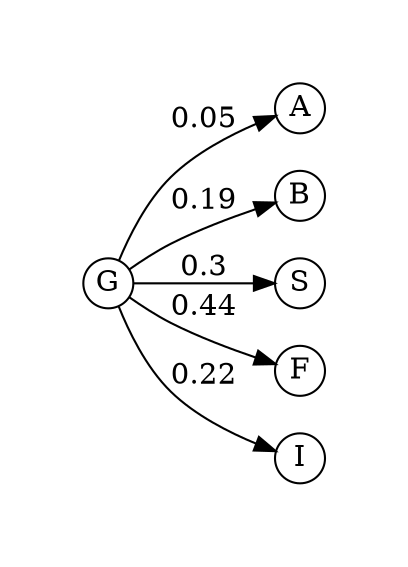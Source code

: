 digraph G {
  
  rankdir=LR;

  center=true; margin=0.5; 
  node [height="0.33", width="0.33", fixedsize=true];

  G->A [label="0.05"];
  G->B [label="0.19"];
  G->S [label="0.3"];
  G->F [label="0.44"];
  G->I [label="0.22"];

  
}

digraph G {
  
  rankdir=LR;

  center=true; margin=0.5; 
  node [height="0.33", width="0.33", fixedsize=true];

  A->G [label="0.49"];
  B->G [label="0.4"];
  S->G [label="0.33"];
  F->G [label="0.23"];
  I->G [label="0.23"];

  
}
